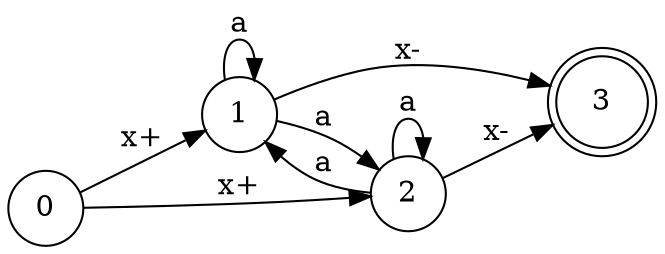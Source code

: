 digraph {
	graph [bb="0,0,295,107",
		rankdir=LR,
		size="8,5"
	];
	node [label="\N",
		shape=circle
	];
	3	 [height=0.61111,
		pos="273,76",
		shape=doublecircle,
		width=0.61111];
	0	 [height=0.5,
		pos="18,18",
		width=0.5];
	1	 [height=0.5,
		pos="106,56",
		width=0.5];
	0 -> 1	 [label="x+",
		lp="62,47.5",
		pos="e,89.326,49.074 34.774,24.97 47.381,30.541 65.294,38.455 79.872,44.897"];
	2	 [height=0.5,
		pos="185,18",
		width=0.5];
	0 -> 2	 [label="x+",
		lp="106,21.5",
		pos="e,166.95,16.56 36.094,16.6 56.873,15.071 93.005,12.968 124,14 134.76,14.358 146.6,15.078 156.89,15.808"];
	1 -> 3	 [label="x-",
		lp="185,88.5",
		pos="e,250.89,78.784 122.62,63.454 134.49,68.687 151.38,75.226 167,78 191.57,82.363 219.88,81.489 240.91,79.73"];
	1 -> 1	 [label=a,
		lp="106,99.5",
		pos="e,112.73,73.037 99.266,73.037 97.892,82.858 100.14,92 106,92 109.66,92 111.92,88.429 112.75,83.353"];
	1 -> 2	 [label=a,
		lp="145.5,53.5",
		pos="e,170.78,29.598 123.87,52.653 131.75,50.723 141.11,47.894 149,44 153.59,41.732 158.21,38.845 162.5,35.826"];
	2 -> 3	 [label="x-",
		lp="227,55.5",
		pos="e,254.36,64.104 200.59,27.839 213.01,36.214 231.15,48.449 246.04,58.491"];
	2 -> 1	 [label=a,
		lp="145.5,32.5",
		pos="e,118.38,42.915 167,18.679 159.09,19.525 149.74,21.309 142,25 136.27,27.731 130.78,31.684 125.91,35.858"];
	2 -> 2	 [label=a,
		lp="185,61.5",
		pos="e,191.73,35.037 178.27,35.037 176.89,44.858 179.14,54 185,54 188.66,54 190.92,50.429 191.75,45.353"];
}
